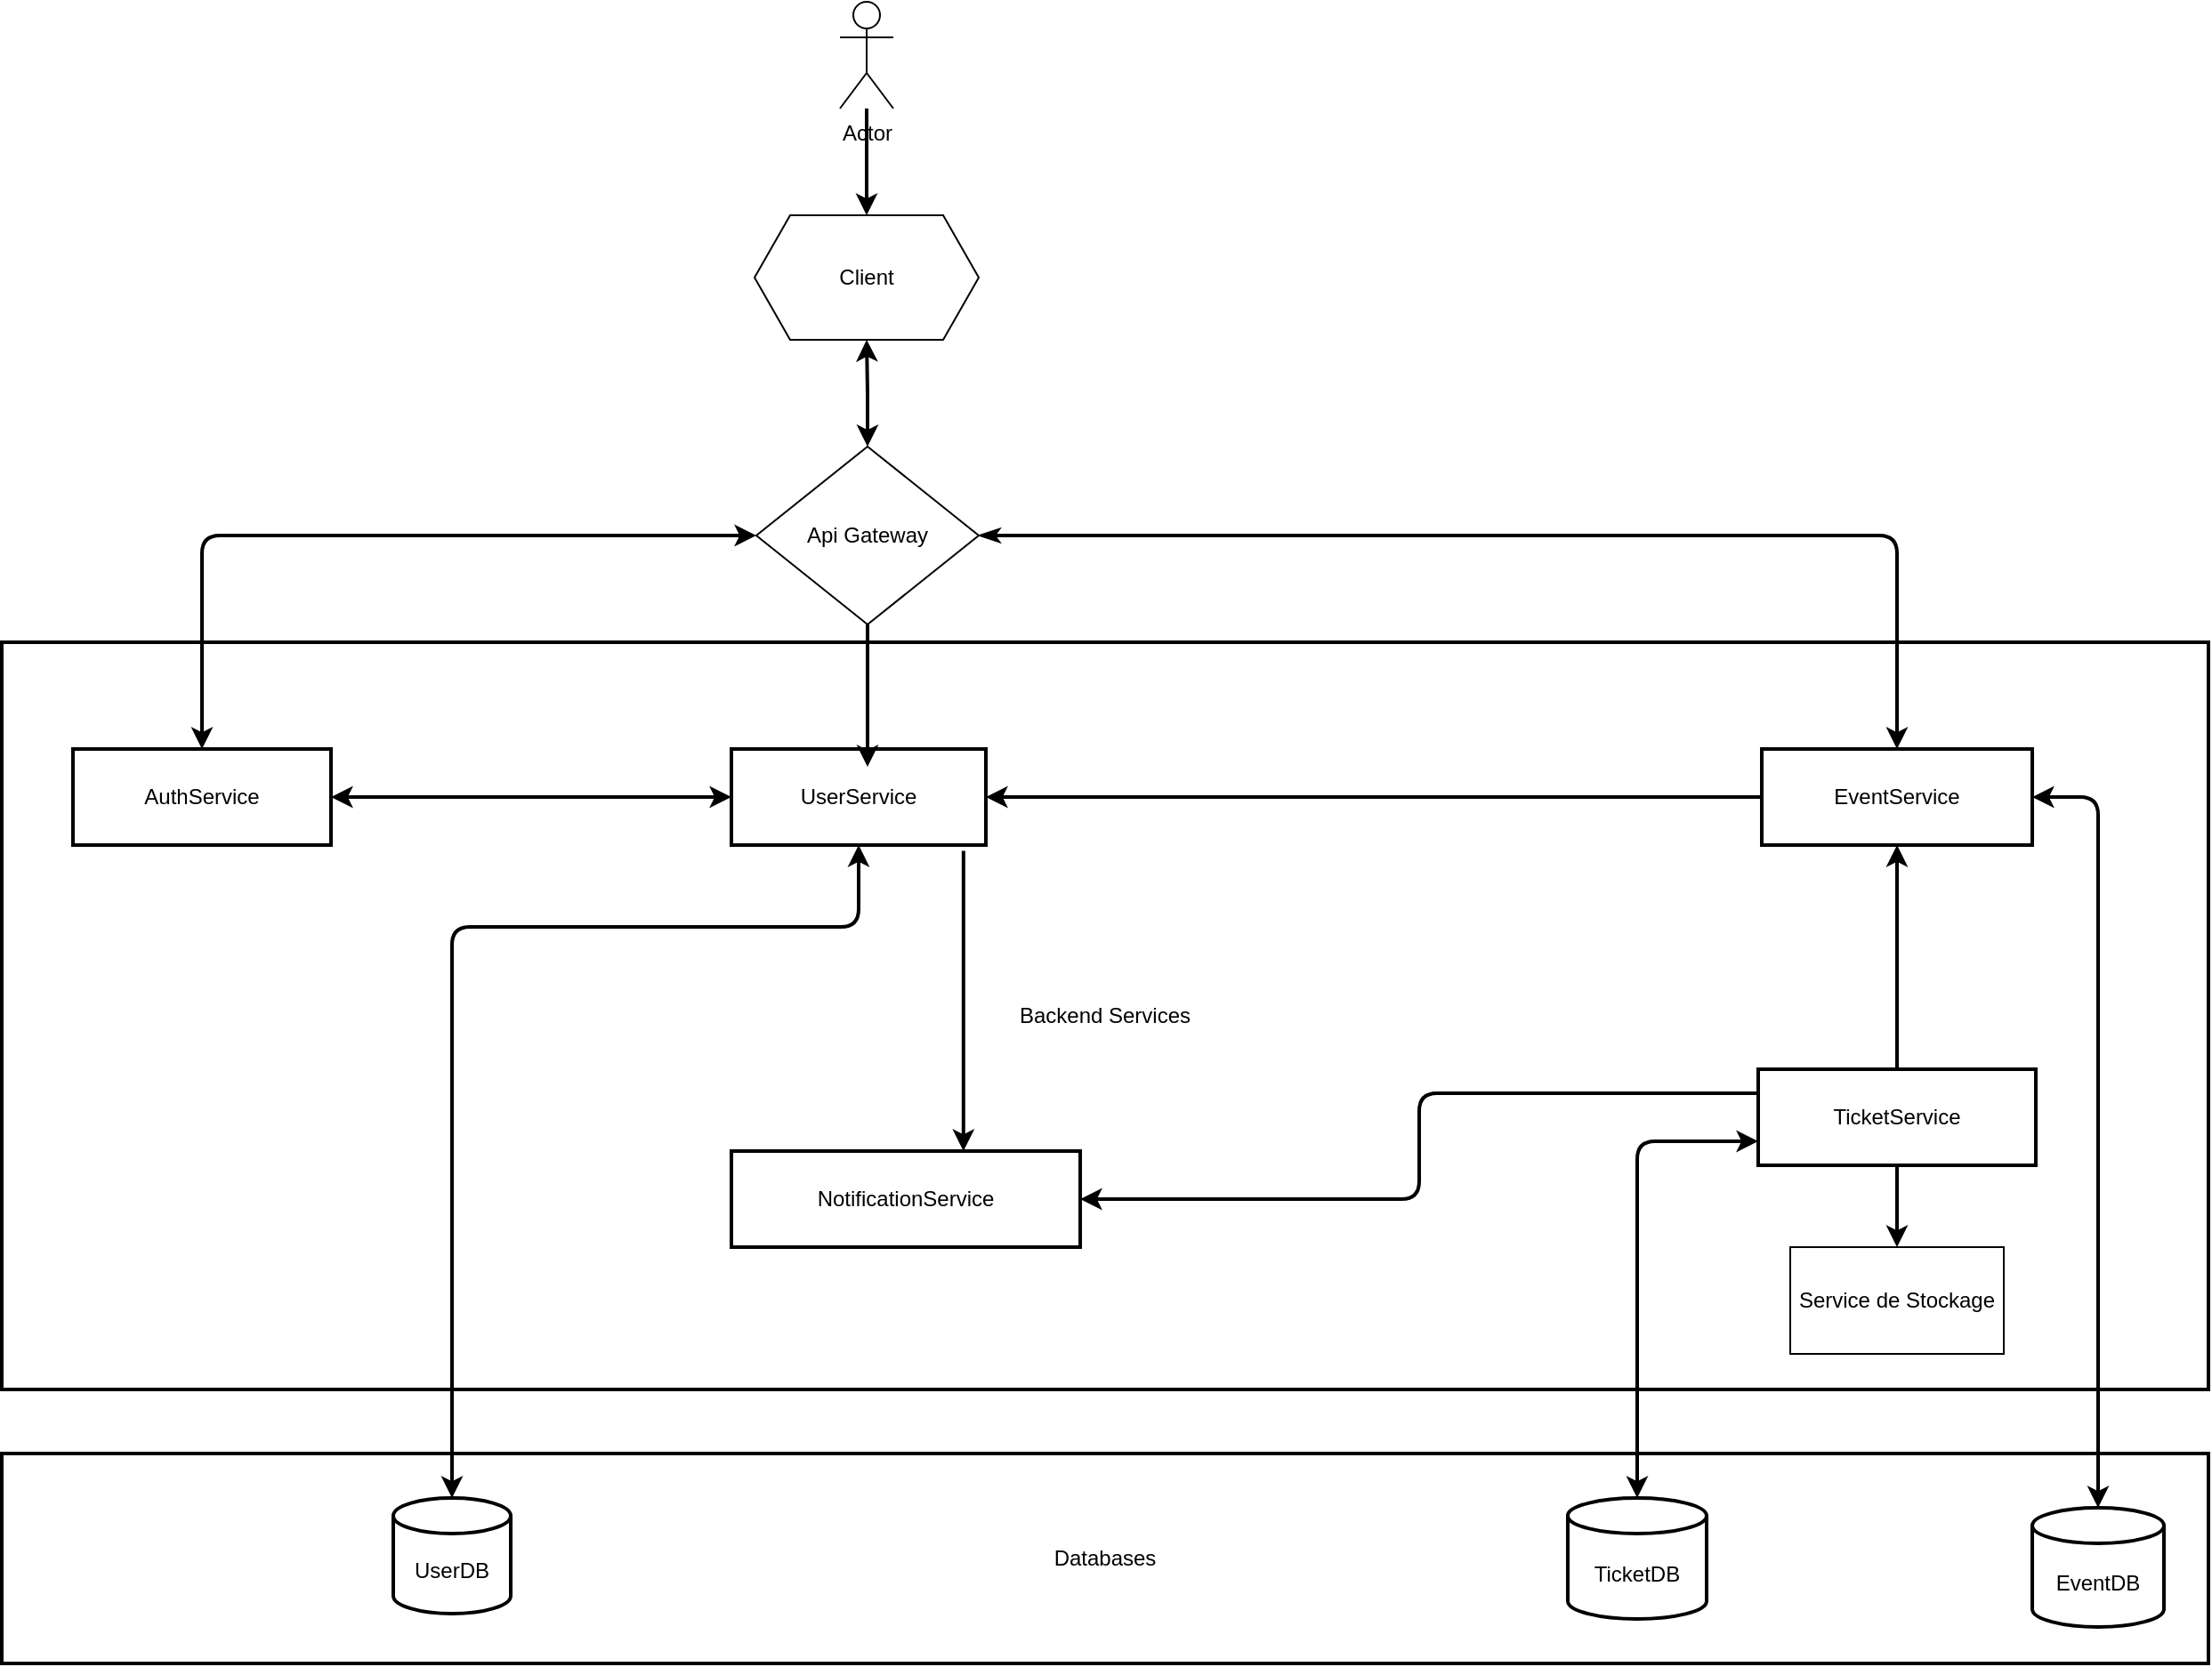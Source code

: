 <mxfile version="26.2.8">
  <diagram name="Page-1" id="LZzkTMyTxXULWBvgEppK">
    <mxGraphModel dx="1751" dy="2346" grid="1" gridSize="10" guides="1" tooltips="1" connect="1" arrows="1" fold="1" page="1" pageScale="1" pageWidth="827" pageHeight="1169" math="0" shadow="0">
      <root>
        <mxCell id="0" />
        <mxCell id="1" parent="0" />
        <mxCell id="2" value="Databases" style="whiteSpace=wrap;strokeWidth=2;labelBackgroundColor=none;" parent="1" vertex="1">
          <mxGeometry x="100" y="676" width="1240" height="118" as="geometry" />
        </mxCell>
        <mxCell id="3" value="Backend Services" style="whiteSpace=wrap;strokeWidth=2;labelBackgroundColor=none;" parent="1" vertex="1">
          <mxGeometry x="100" y="220" width="1240" height="420" as="geometry" />
        </mxCell>
        <mxCell id="eiNWyyOewB8PX5xcv7e9-27" style="edgeStyle=orthogonalEdgeStyle;rounded=0;orthogonalLoop=1;jettySize=auto;html=1;strokeWidth=2;startArrow=classic;startFill=1;labelBackgroundColor=none;fontColor=default;" edge="1" parent="1" source="4" target="5">
          <mxGeometry relative="1" as="geometry" />
        </mxCell>
        <mxCell id="4" value="AuthService" style="whiteSpace=wrap;strokeWidth=2;labelBackgroundColor=none;" parent="1" vertex="1">
          <mxGeometry x="140" y="280" width="145" height="54" as="geometry" />
        </mxCell>
        <mxCell id="5" value="UserService" style="whiteSpace=wrap;strokeWidth=2;labelBackgroundColor=none;" parent="1" vertex="1">
          <mxGeometry x="510" y="280" width="143" height="54" as="geometry" />
        </mxCell>
        <mxCell id="eiNWyyOewB8PX5xcv7e9-29" style="edgeStyle=orthogonalEdgeStyle;rounded=0;orthogonalLoop=1;jettySize=auto;html=1;entryX=1;entryY=0.5;entryDx=0;entryDy=0;strokeWidth=2;labelBackgroundColor=none;fontColor=default;" edge="1" parent="1" source="6" target="5">
          <mxGeometry relative="1" as="geometry" />
        </mxCell>
        <mxCell id="6" value="EventService" style="whiteSpace=wrap;strokeWidth=2;labelBackgroundColor=none;" parent="1" vertex="1">
          <mxGeometry x="1089" y="280" width="152" height="54" as="geometry" />
        </mxCell>
        <mxCell id="eiNWyyOewB8PX5xcv7e9-30" style="edgeStyle=orthogonalEdgeStyle;rounded=1;orthogonalLoop=1;jettySize=auto;html=1;strokeWidth=2;curved=0;labelBackgroundColor=none;fontColor=default;" edge="1" parent="1" source="7" target="6">
          <mxGeometry relative="1" as="geometry" />
        </mxCell>
        <mxCell id="eiNWyyOewB8PX5xcv7e9-31" style="edgeStyle=orthogonalEdgeStyle;rounded=1;orthogonalLoop=1;jettySize=auto;html=1;entryX=1;entryY=0.5;entryDx=0;entryDy=0;strokeWidth=2;curved=0;exitX=0;exitY=0.25;exitDx=0;exitDy=0;labelBackgroundColor=none;fontColor=default;" edge="1" parent="1" source="7" target="8">
          <mxGeometry relative="1" as="geometry" />
        </mxCell>
        <mxCell id="eiNWyyOewB8PX5xcv7e9-40" style="edgeStyle=orthogonalEdgeStyle;rounded=1;orthogonalLoop=1;jettySize=auto;html=1;entryX=0.5;entryY=0;entryDx=0;entryDy=0;strokeWidth=2;curved=0;labelBackgroundColor=none;fontColor=default;" edge="1" parent="1" source="7" target="eiNWyyOewB8PX5xcv7e9-38">
          <mxGeometry relative="1" as="geometry" />
        </mxCell>
        <mxCell id="7" value="TicketService" style="whiteSpace=wrap;strokeWidth=2;labelBackgroundColor=none;" parent="1" vertex="1">
          <mxGeometry x="1087" y="460" width="156" height="54" as="geometry" />
        </mxCell>
        <mxCell id="8" value="NotificationService" style="whiteSpace=wrap;strokeWidth=2;labelBackgroundColor=none;" parent="1" vertex="1">
          <mxGeometry x="510" y="506" width="196" height="54" as="geometry" />
        </mxCell>
        <mxCell id="9" value="UserDB" style="shape=cylinder3;boundedLbl=1;backgroundOutline=1;size=10;strokeWidth=2;whiteSpace=wrap;labelBackgroundColor=none;" parent="1" vertex="1">
          <mxGeometry x="320" y="701" width="66" height="65" as="geometry" />
        </mxCell>
        <mxCell id="10" value="TicketDB" style="shape=cylinder3;boundedLbl=1;backgroundOutline=1;size=10;strokeWidth=2;whiteSpace=wrap;labelBackgroundColor=none;" parent="1" vertex="1">
          <mxGeometry x="980" y="701" width="78" height="68" as="geometry" />
        </mxCell>
        <mxCell id="11" value="EventDB" style="shape=cylinder3;boundedLbl=1;backgroundOutline=1;size=10;strokeWidth=2;whiteSpace=wrap;labelBackgroundColor=none;" parent="1" vertex="1">
          <mxGeometry x="1241" y="706.5" width="74" height="67" as="geometry" />
        </mxCell>
        <mxCell id="eiNWyyOewB8PX5xcv7e9-24" style="edgeStyle=orthogonalEdgeStyle;rounded=1;orthogonalLoop=1;jettySize=auto;html=1;curved=0;strokeWidth=2;startArrow=classic;startFill=1;labelBackgroundColor=none;fontColor=default;" edge="1" parent="1" source="eiNWyyOewB8PX5xcv7e9-19" target="4">
          <mxGeometry relative="1" as="geometry" />
        </mxCell>
        <mxCell id="eiNWyyOewB8PX5xcv7e9-26" style="edgeStyle=orthogonalEdgeStyle;rounded=1;orthogonalLoop=1;jettySize=auto;html=1;entryX=0.5;entryY=0;entryDx=0;entryDy=0;curved=0;strokeWidth=2;startArrow=classicThin;startFill=1;labelBackgroundColor=none;fontColor=default;" edge="1" parent="1" source="eiNWyyOewB8PX5xcv7e9-19" target="6">
          <mxGeometry relative="1" as="geometry" />
        </mxCell>
        <mxCell id="eiNWyyOewB8PX5xcv7e9-34" style="edgeStyle=orthogonalEdgeStyle;rounded=0;orthogonalLoop=1;jettySize=auto;html=1;entryX=0.5;entryY=1;entryDx=0;entryDy=0;strokeWidth=2;startArrow=classic;startFill=1;labelBackgroundColor=none;fontColor=default;" edge="1" parent="1" source="eiNWyyOewB8PX5xcv7e9-19" target="eiNWyyOewB8PX5xcv7e9-20">
          <mxGeometry relative="1" as="geometry" />
        </mxCell>
        <mxCell id="eiNWyyOewB8PX5xcv7e9-19" value="Api Gateway" style="rhombus;whiteSpace=wrap;html=1;labelBackgroundColor=none;" vertex="1" parent="1">
          <mxGeometry x="524" y="110" width="125" height="100" as="geometry" />
        </mxCell>
        <mxCell id="eiNWyyOewB8PX5xcv7e9-20" value="Client" style="shape=hexagon;perimeter=hexagonPerimeter2;whiteSpace=wrap;html=1;fixedSize=1;labelBackgroundColor=none;" vertex="1" parent="1">
          <mxGeometry x="523" y="-20" width="126" height="70" as="geometry" />
        </mxCell>
        <mxCell id="eiNWyyOewB8PX5xcv7e9-22" value="" style="edgeStyle=orthogonalEdgeStyle;rounded=0;orthogonalLoop=1;jettySize=auto;html=1;strokeWidth=2;labelBackgroundColor=none;fontColor=default;" edge="1" parent="1" source="eiNWyyOewB8PX5xcv7e9-21" target="eiNWyyOewB8PX5xcv7e9-20">
          <mxGeometry relative="1" as="geometry" />
        </mxCell>
        <mxCell id="eiNWyyOewB8PX5xcv7e9-21" value="Actor" style="shape=umlActor;verticalLabelPosition=bottom;verticalAlign=top;html=1;outlineConnect=0;labelBackgroundColor=none;" vertex="1" parent="1">
          <mxGeometry x="571" y="-140" width="30" height="60" as="geometry" />
        </mxCell>
        <mxCell id="eiNWyyOewB8PX5xcv7e9-25" style="edgeStyle=orthogonalEdgeStyle;rounded=0;orthogonalLoop=1;jettySize=auto;html=1;entryX=0.535;entryY=0.185;entryDx=0;entryDy=0;entryPerimeter=0;strokeWidth=2;labelBackgroundColor=none;fontColor=default;" edge="1" parent="1" source="eiNWyyOewB8PX5xcv7e9-19" target="5">
          <mxGeometry relative="1" as="geometry" />
        </mxCell>
        <mxCell id="eiNWyyOewB8PX5xcv7e9-35" style="edgeStyle=orthogonalEdgeStyle;rounded=1;orthogonalLoop=1;jettySize=auto;html=1;strokeWidth=2;startArrow=classic;startFill=1;curved=0;entryX=0.5;entryY=0;entryDx=0;entryDy=0;entryPerimeter=0;labelBackgroundColor=none;fontColor=default;" edge="1" parent="1" source="5" target="9">
          <mxGeometry relative="1" as="geometry">
            <mxPoint x="490" y="707" as="targetPoint" />
            <Array as="points">
              <mxPoint x="582" y="380" />
              <mxPoint x="353" y="380" />
            </Array>
          </mxGeometry>
        </mxCell>
        <mxCell id="eiNWyyOewB8PX5xcv7e9-37" style="edgeStyle=orthogonalEdgeStyle;rounded=1;orthogonalLoop=1;jettySize=auto;html=1;entryX=0.5;entryY=0;entryDx=0;entryDy=0;entryPerimeter=0;startArrow=classic;startFill=1;strokeWidth=2;curved=0;exitX=0;exitY=0.75;exitDx=0;exitDy=0;labelBackgroundColor=none;fontColor=default;" edge="1" parent="1" source="7" target="10">
          <mxGeometry relative="1" as="geometry">
            <mxPoint x="1080" y="500" as="sourcePoint" />
            <Array as="points">
              <mxPoint x="1019" y="501" />
            </Array>
          </mxGeometry>
        </mxCell>
        <mxCell id="eiNWyyOewB8PX5xcv7e9-38" value="Service de Stockage" style="rounded=0;whiteSpace=wrap;html=1;labelBackgroundColor=none;" vertex="1" parent="1">
          <mxGeometry x="1105" y="560" width="120" height="60" as="geometry" />
        </mxCell>
        <mxCell id="eiNWyyOewB8PX5xcv7e9-42" style="edgeStyle=orthogonalEdgeStyle;rounded=1;orthogonalLoop=1;jettySize=auto;html=1;entryX=0.912;entryY=1.061;entryDx=0;entryDy=0;entryPerimeter=0;endArrow=none;startFill=1;startArrow=classic;strokeWidth=2;curved=0;labelBackgroundColor=none;fontColor=default;" edge="1" parent="1" source="8" target="5">
          <mxGeometry relative="1" as="geometry">
            <Array as="points">
              <mxPoint x="640" y="457" />
            </Array>
          </mxGeometry>
        </mxCell>
        <mxCell id="eiNWyyOewB8PX5xcv7e9-44" style="edgeStyle=orthogonalEdgeStyle;rounded=1;orthogonalLoop=1;jettySize=auto;html=1;entryX=0.5;entryY=0;entryDx=0;entryDy=0;entryPerimeter=0;startArrow=classic;startFill=1;curved=0;strokeWidth=2;labelBackgroundColor=none;fontColor=default;" edge="1" parent="1" source="6" target="11">
          <mxGeometry relative="1" as="geometry">
            <Array as="points">
              <mxPoint x="1278" y="307" />
            </Array>
          </mxGeometry>
        </mxCell>
      </root>
    </mxGraphModel>
  </diagram>
</mxfile>
